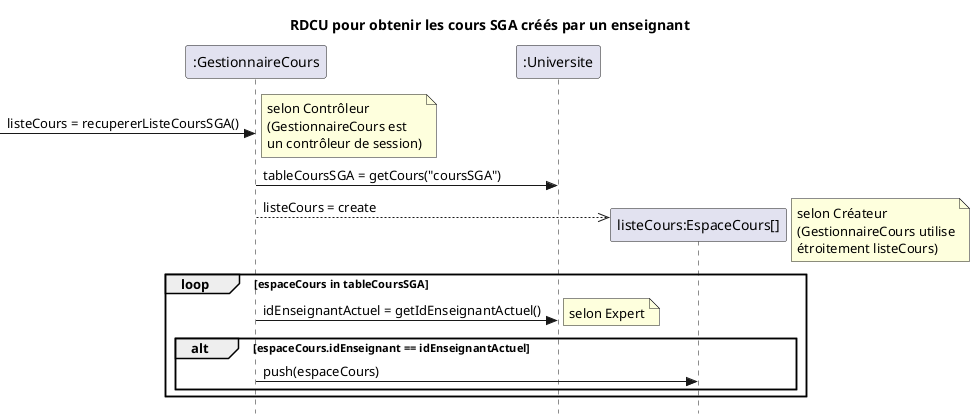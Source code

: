 @startuml
skinparam style strictuml
skinparam defaultfontname Verdana
title RDCU pour obtenir les cours SGA créés par un enseignant

participant ":GestionnaireCours" as gestCours
participant ":Universite" as uni
participant "listeCours:EspaceCours[]" as listeCours

->gestCours : listeCours = recupererListeCoursSGA()
note right : selon Contrôleur\n(GestionnaireCours est\nun contrôleur de session)

gestCours -> uni : tableCoursSGA = getCours("coursSGA")

create listeCours
gestCours -->> listeCours : listeCours = create
note right : selon Créateur\n(GestionnaireCours utilise\nétroitement listeCours)

loop espaceCours in tableCoursSGA
    gestCours -> uni : idEnseignantActuel = getIdEnseignantActuel()
    note right : selon Expert

 alt espaceCours.idEnseignant == idEnseignantActuel
    gestCours -> listeCours : push(espaceCours)

 end alt
end loop
@enduml